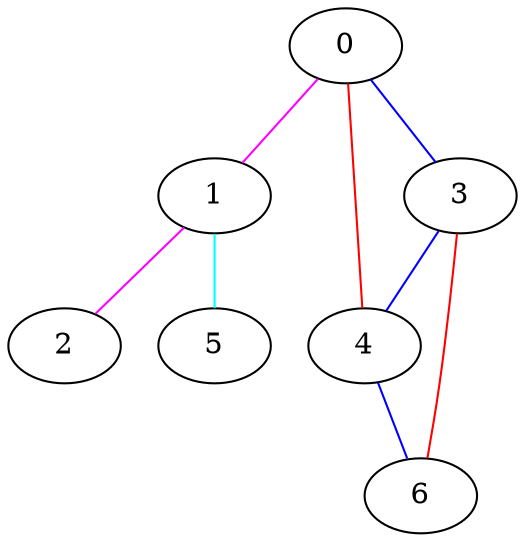 strict graph "gnp_random_graph(7,0.3)" {
0;
1;
2;
3;
4;
5;
6;
0 -- 1  [color=magenta];
0 -- 3  [color=blue];
0 -- 4  [color=red];
1 -- 2  [color=magenta];
1 -- 5  [color=cyan];
3 -- 4  [color=blue];
3 -- 6  [color=red];
4 -- 6  [color=blue];
}
